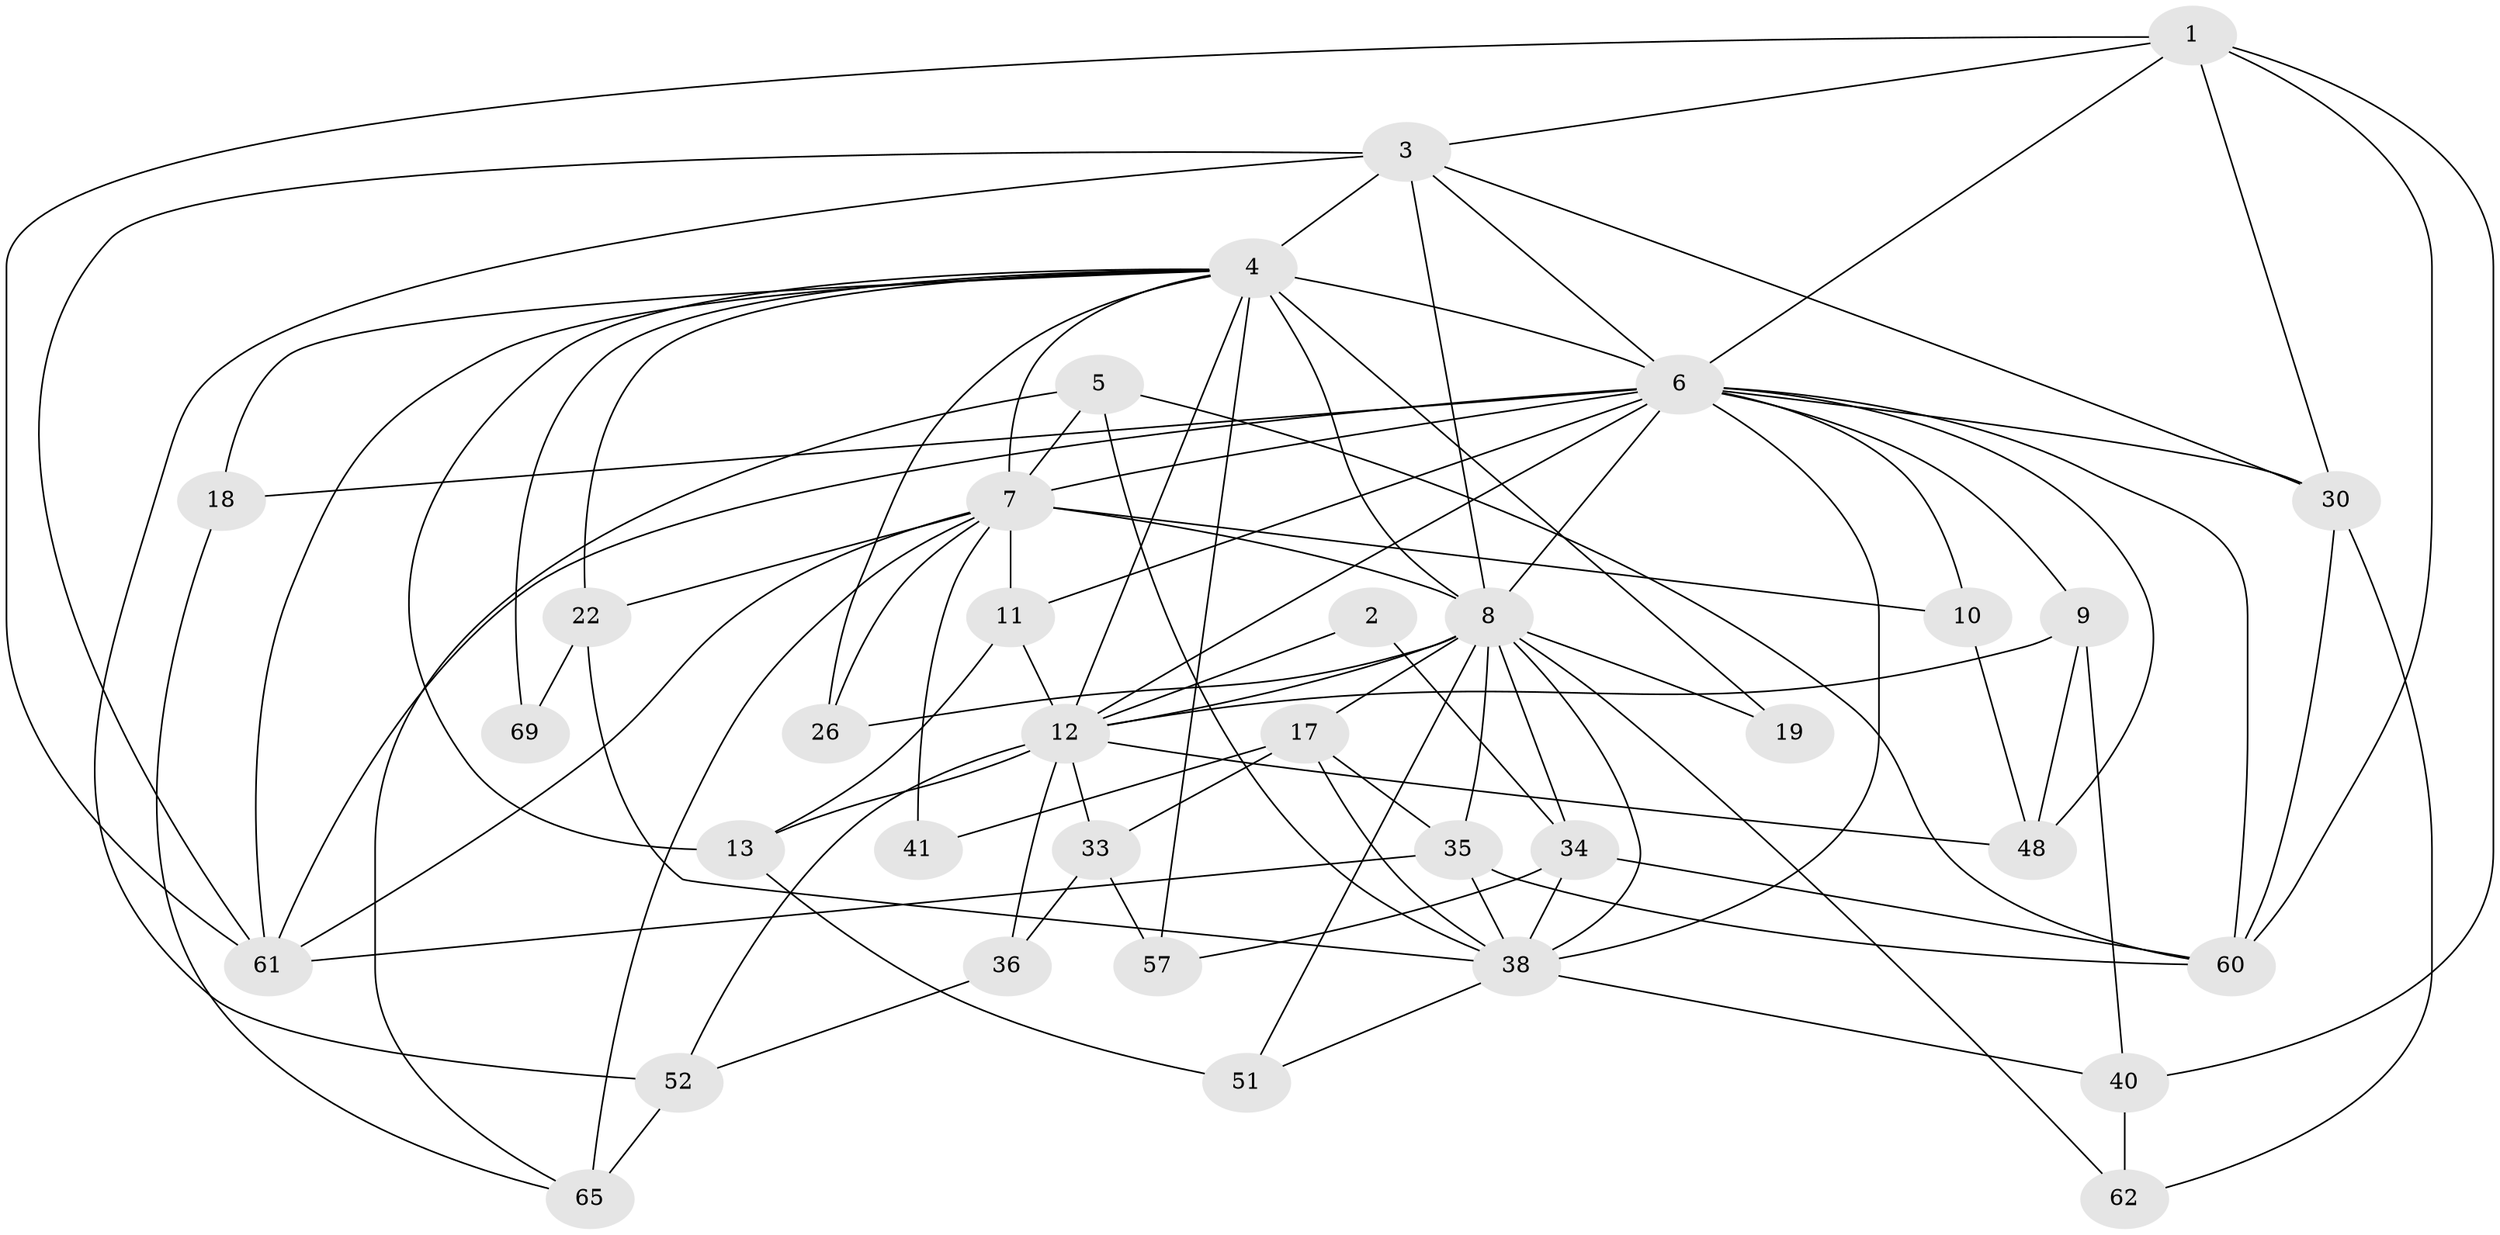 // original degree distribution, {3: 0.2714285714285714, 2: 0.14285714285714285, 4: 0.21428571428571427, 7: 0.014285714285714285, 5: 0.22857142857142856, 8: 0.014285714285714285, 6: 0.11428571428571428}
// Generated by graph-tools (version 1.1) at 2025/15/03/09/25 04:15:08]
// undirected, 35 vertices, 93 edges
graph export_dot {
graph [start="1"]
  node [color=gray90,style=filled];
  1 [super="+55"];
  2;
  3 [super="+20"];
  4 [super="+21+27"];
  5;
  6 [super="+23+32"];
  7 [super="+64+45"];
  8 [super="+43+16+15+66"];
  9 [super="+47+59"];
  10;
  11 [super="+29"];
  12 [super="+14"];
  13;
  17;
  18 [super="+39"];
  19;
  22;
  26;
  30;
  33;
  34;
  35 [super="+42"];
  36;
  38 [super="+44"];
  40 [super="+58"];
  41;
  48 [super="+50"];
  51;
  52 [super="+67"];
  57;
  60;
  61;
  62;
  65;
  69;
  1 -- 40;
  1 -- 3;
  1 -- 60;
  1 -- 61;
  1 -- 30;
  1 -- 6;
  2 -- 34;
  2 -- 12;
  3 -- 61;
  3 -- 30;
  3 -- 52;
  3 -- 8;
  3 -- 4;
  3 -- 6;
  4 -- 19;
  4 -- 22;
  4 -- 6 [weight=2];
  4 -- 69;
  4 -- 8 [weight=3];
  4 -- 12;
  4 -- 13;
  4 -- 57;
  4 -- 26;
  4 -- 61;
  4 -- 18;
  4 -- 7;
  5 -- 7;
  5 -- 60;
  5 -- 65;
  5 -- 38;
  6 -- 30;
  6 -- 48;
  6 -- 10;
  6 -- 11;
  6 -- 38;
  6 -- 7;
  6 -- 8;
  6 -- 9;
  6 -- 12;
  6 -- 18;
  6 -- 60;
  6 -- 61;
  7 -- 65;
  7 -- 11;
  7 -- 41;
  7 -- 61;
  7 -- 26;
  7 -- 22;
  7 -- 8 [weight=2];
  7 -- 10;
  8 -- 35 [weight=2];
  8 -- 34 [weight=2];
  8 -- 17;
  8 -- 51;
  8 -- 19;
  8 -- 26;
  8 -- 62;
  8 -- 12;
  8 -- 38 [weight=2];
  9 -- 48;
  9 -- 12;
  9 -- 40 [weight=2];
  10 -- 48;
  11 -- 13;
  11 -- 12;
  12 -- 52;
  12 -- 33;
  12 -- 36;
  12 -- 13;
  12 -- 48;
  13 -- 51;
  17 -- 33;
  17 -- 38;
  17 -- 41;
  17 -- 35;
  18 -- 65;
  22 -- 69;
  22 -- 38;
  30 -- 60;
  30 -- 62;
  33 -- 57;
  33 -- 36;
  34 -- 57;
  34 -- 60;
  34 -- 38;
  35 -- 60;
  35 -- 61;
  35 -- 38;
  36 -- 52;
  38 -- 51;
  38 -- 40;
  40 -- 62;
  52 -- 65 [weight=2];
}
